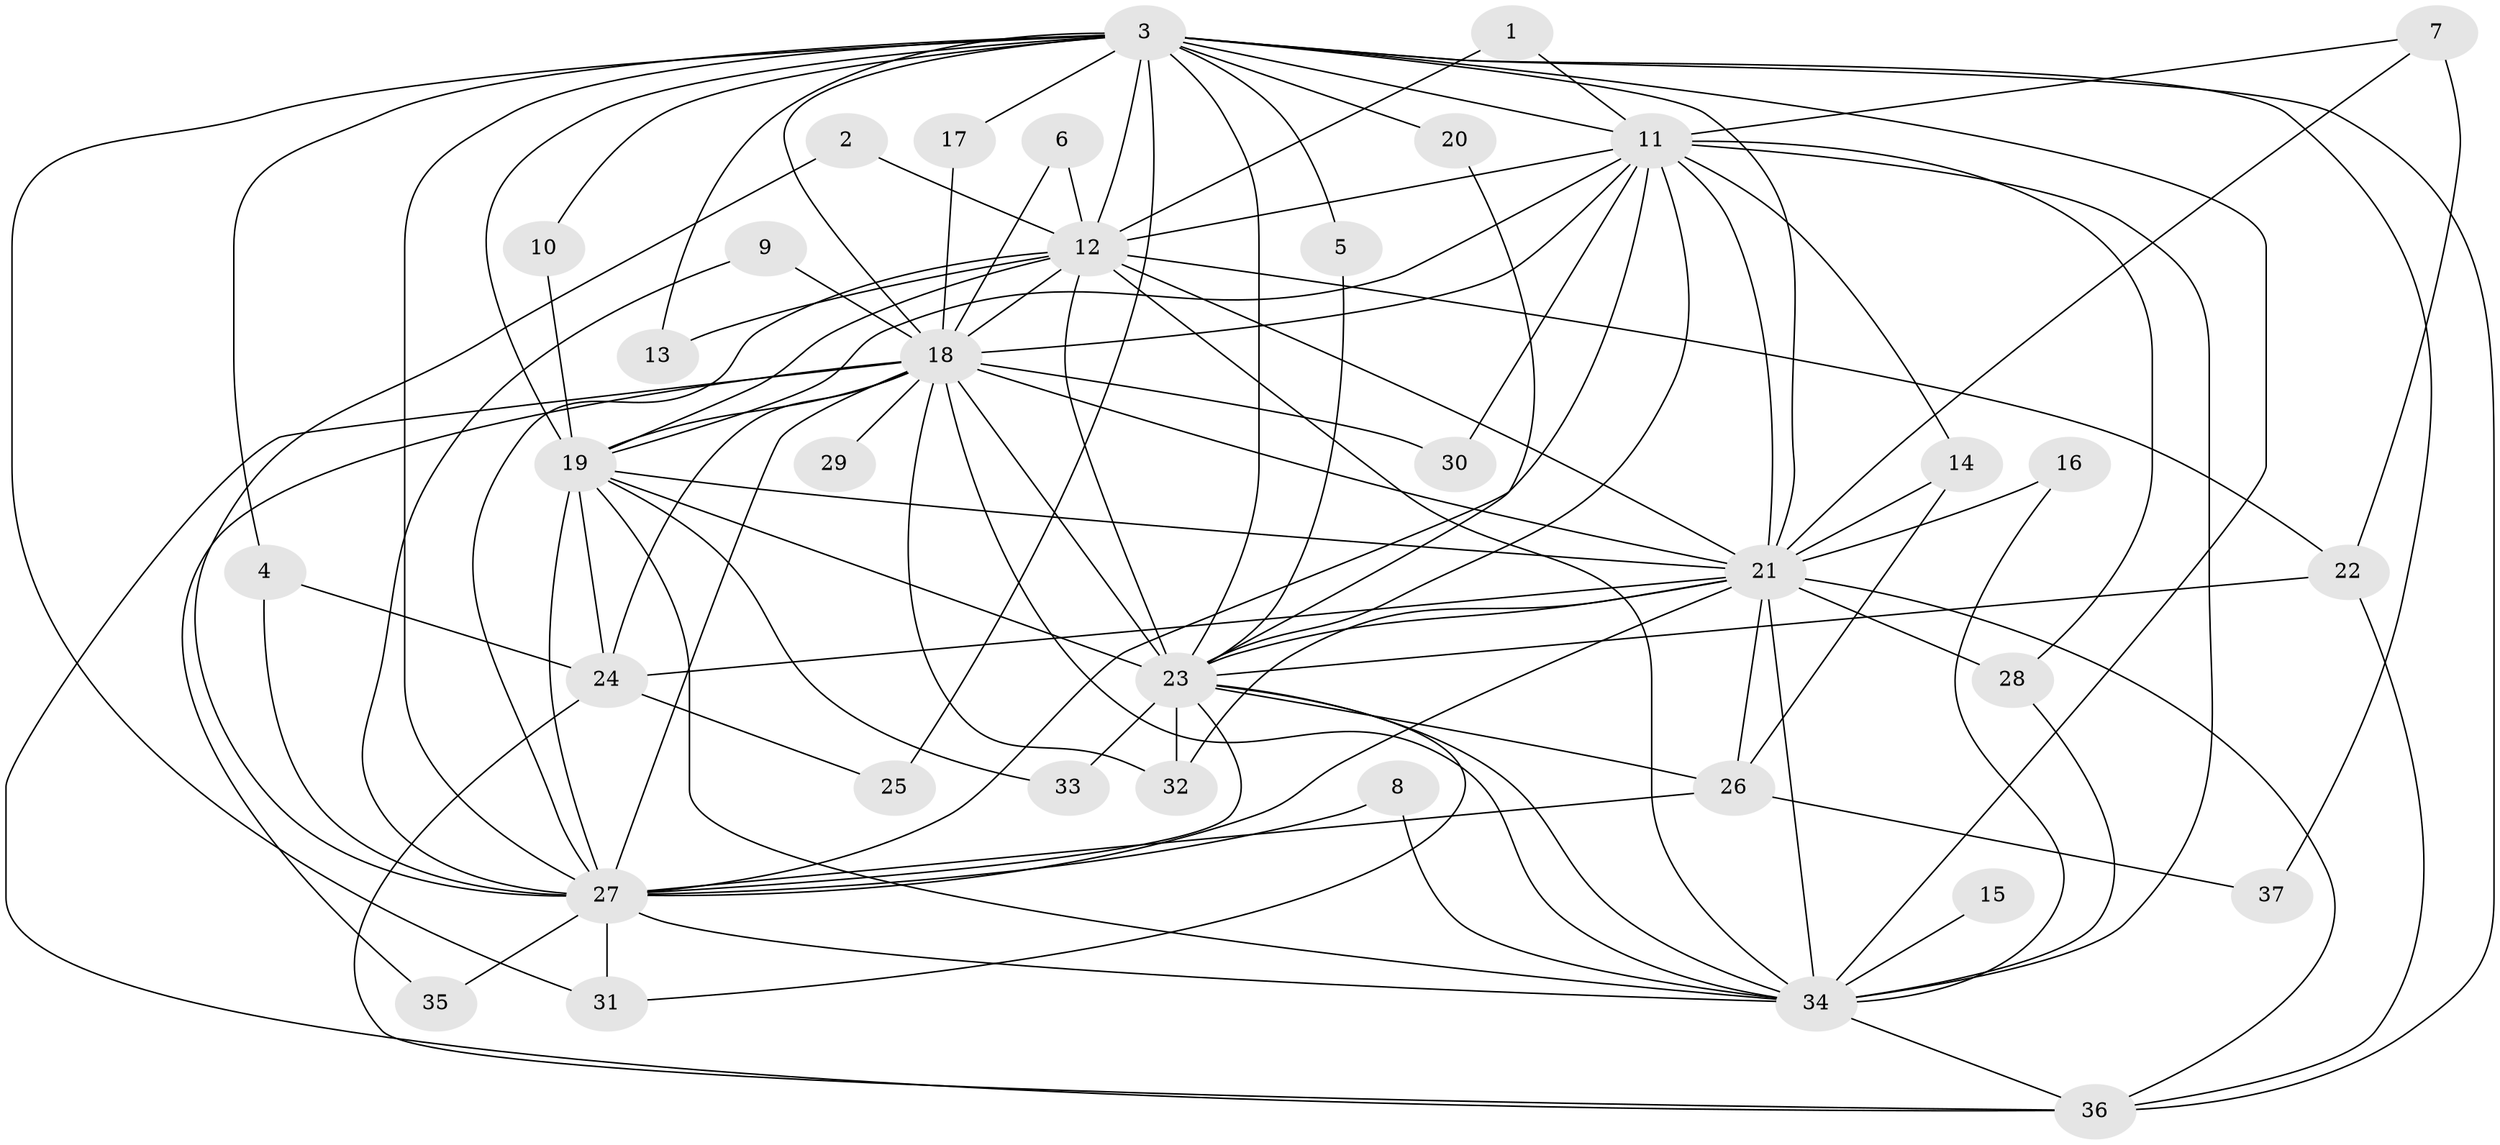 // original degree distribution, {20: 0.0273972602739726, 14: 0.0136986301369863, 22: 0.0136986301369863, 25: 0.0136986301369863, 15: 0.0410958904109589, 21: 0.0273972602739726, 3: 0.1643835616438356, 2: 0.6164383561643836, 6: 0.0273972602739726, 4: 0.0547945205479452}
// Generated by graph-tools (version 1.1) at 2025/25/03/09/25 03:25:45]
// undirected, 37 vertices, 102 edges
graph export_dot {
graph [start="1"]
  node [color=gray90,style=filled];
  1;
  2;
  3;
  4;
  5;
  6;
  7;
  8;
  9;
  10;
  11;
  12;
  13;
  14;
  15;
  16;
  17;
  18;
  19;
  20;
  21;
  22;
  23;
  24;
  25;
  26;
  27;
  28;
  29;
  30;
  31;
  32;
  33;
  34;
  35;
  36;
  37;
  1 -- 11 [weight=1.0];
  1 -- 12 [weight=1.0];
  2 -- 12 [weight=1.0];
  2 -- 27 [weight=1.0];
  3 -- 4 [weight=1.0];
  3 -- 5 [weight=1.0];
  3 -- 10 [weight=1.0];
  3 -- 11 [weight=2.0];
  3 -- 12 [weight=3.0];
  3 -- 13 [weight=1.0];
  3 -- 17 [weight=2.0];
  3 -- 18 [weight=2.0];
  3 -- 19 [weight=2.0];
  3 -- 20 [weight=2.0];
  3 -- 21 [weight=2.0];
  3 -- 23 [weight=2.0];
  3 -- 25 [weight=1.0];
  3 -- 27 [weight=3.0];
  3 -- 31 [weight=1.0];
  3 -- 34 [weight=3.0];
  3 -- 36 [weight=1.0];
  3 -- 37 [weight=1.0];
  4 -- 24 [weight=1.0];
  4 -- 27 [weight=1.0];
  5 -- 23 [weight=1.0];
  6 -- 12 [weight=1.0];
  6 -- 18 [weight=1.0];
  7 -- 11 [weight=1.0];
  7 -- 21 [weight=2.0];
  7 -- 22 [weight=1.0];
  8 -- 27 [weight=1.0];
  8 -- 34 [weight=1.0];
  9 -- 18 [weight=1.0];
  9 -- 27 [weight=1.0];
  10 -- 19 [weight=1.0];
  11 -- 12 [weight=1.0];
  11 -- 14 [weight=1.0];
  11 -- 18 [weight=1.0];
  11 -- 19 [weight=1.0];
  11 -- 21 [weight=1.0];
  11 -- 23 [weight=1.0];
  11 -- 27 [weight=1.0];
  11 -- 28 [weight=1.0];
  11 -- 30 [weight=1.0];
  11 -- 34 [weight=2.0];
  12 -- 13 [weight=1.0];
  12 -- 18 [weight=1.0];
  12 -- 19 [weight=1.0];
  12 -- 21 [weight=1.0];
  12 -- 22 [weight=1.0];
  12 -- 23 [weight=1.0];
  12 -- 27 [weight=1.0];
  12 -- 34 [weight=1.0];
  14 -- 21 [weight=2.0];
  14 -- 26 [weight=1.0];
  15 -- 34 [weight=1.0];
  16 -- 21 [weight=1.0];
  16 -- 34 [weight=1.0];
  17 -- 18 [weight=1.0];
  18 -- 19 [weight=1.0];
  18 -- 21 [weight=1.0];
  18 -- 23 [weight=2.0];
  18 -- 24 [weight=2.0];
  18 -- 27 [weight=3.0];
  18 -- 29 [weight=1.0];
  18 -- 30 [weight=1.0];
  18 -- 32 [weight=1.0];
  18 -- 34 [weight=2.0];
  18 -- 35 [weight=1.0];
  18 -- 36 [weight=1.0];
  19 -- 21 [weight=1.0];
  19 -- 23 [weight=1.0];
  19 -- 24 [weight=1.0];
  19 -- 27 [weight=1.0];
  19 -- 33 [weight=1.0];
  19 -- 34 [weight=4.0];
  20 -- 23 [weight=1.0];
  21 -- 23 [weight=2.0];
  21 -- 24 [weight=1.0];
  21 -- 26 [weight=1.0];
  21 -- 27 [weight=3.0];
  21 -- 28 [weight=1.0];
  21 -- 32 [weight=1.0];
  21 -- 34 [weight=2.0];
  21 -- 36 [weight=1.0];
  22 -- 23 [weight=1.0];
  22 -- 36 [weight=1.0];
  23 -- 26 [weight=1.0];
  23 -- 27 [weight=1.0];
  23 -- 31 [weight=1.0];
  23 -- 32 [weight=1.0];
  23 -- 33 [weight=1.0];
  23 -- 34 [weight=1.0];
  24 -- 25 [weight=1.0];
  24 -- 36 [weight=1.0];
  26 -- 27 [weight=1.0];
  26 -- 37 [weight=1.0];
  27 -- 31 [weight=1.0];
  27 -- 34 [weight=1.0];
  27 -- 35 [weight=1.0];
  28 -- 34 [weight=1.0];
  34 -- 36 [weight=1.0];
}
